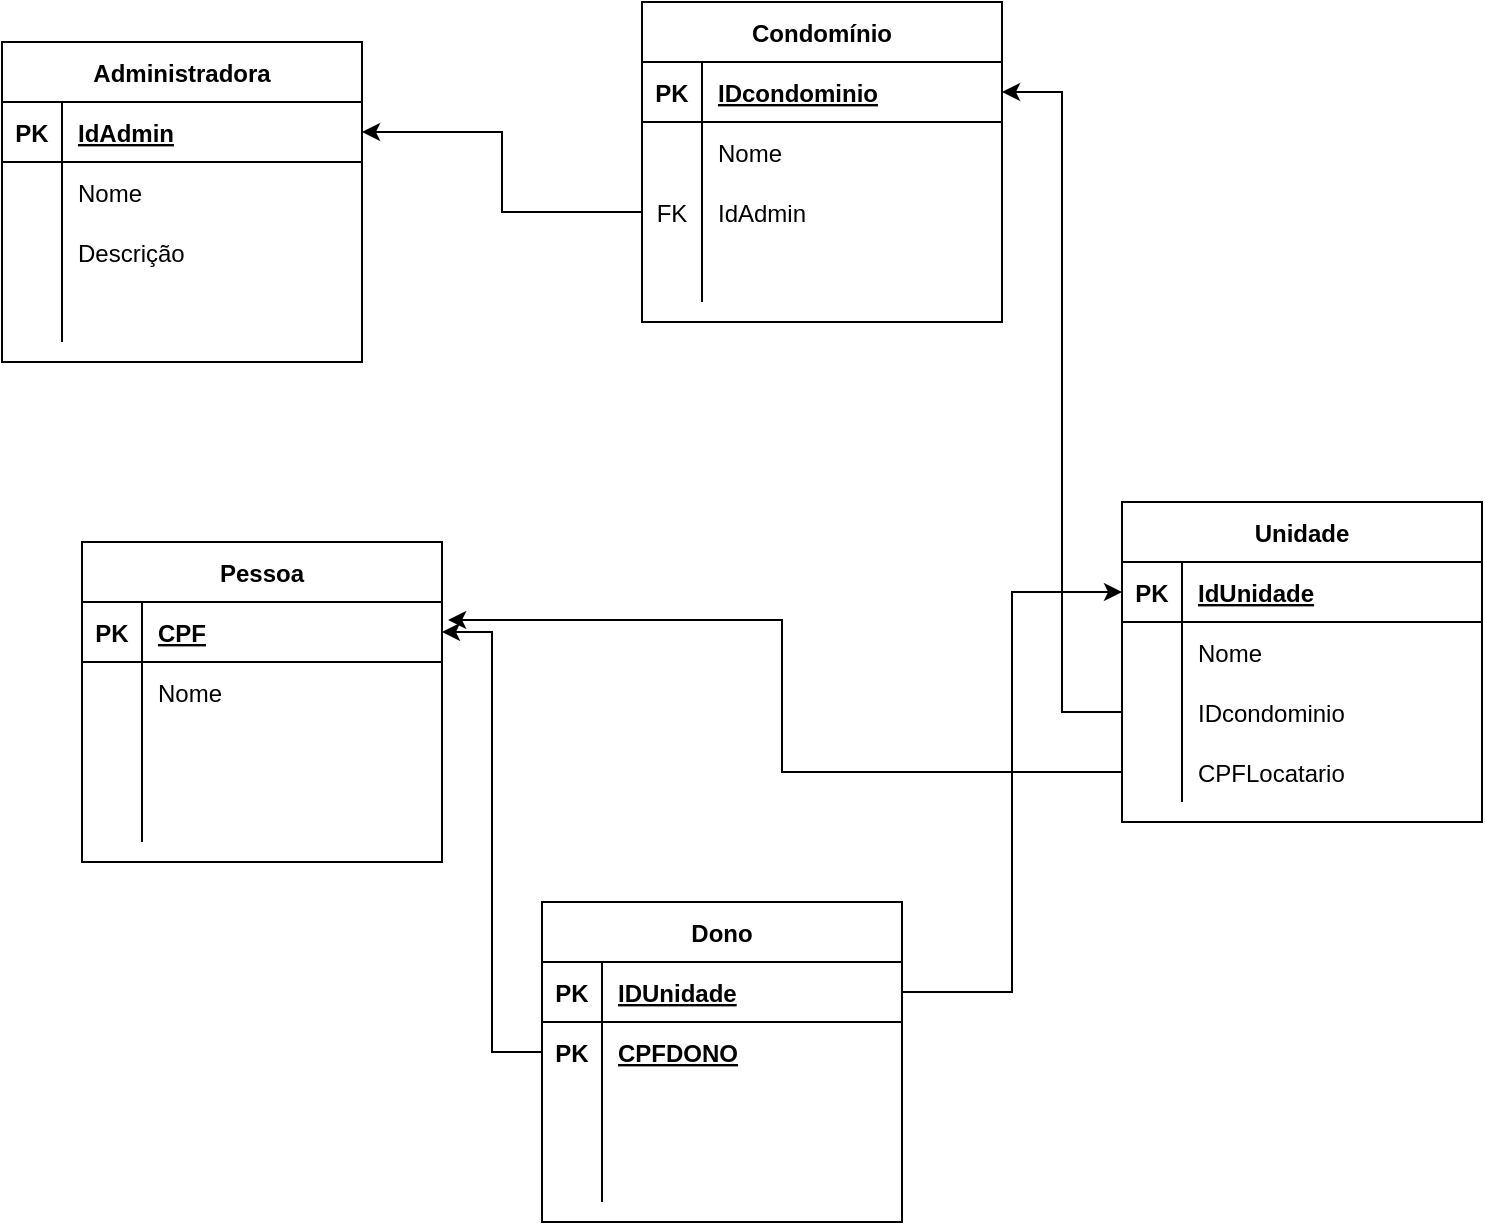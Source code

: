<mxfile version="14.4.4" type="github">
  <diagram id="SUy6hZQOZVlMQsiGEnH-" name="Page-1">
    <mxGraphModel dx="1026" dy="546" grid="1" gridSize="10" guides="1" tooltips="1" connect="1" arrows="1" fold="1" page="1" pageScale="1" pageWidth="850" pageHeight="1100" math="0" shadow="0">
      <root>
        <mxCell id="0" />
        <mxCell id="1" parent="0" />
        <mxCell id="L38ka3nKr1v1wqfH4XMU-5" value="Administradora" style="shape=table;startSize=30;container=1;collapsible=1;childLayout=tableLayout;fixedRows=1;rowLines=0;fontStyle=1;align=center;resizeLast=1;" vertex="1" parent="1">
          <mxGeometry x="50" y="40" width="180" height="160" as="geometry" />
        </mxCell>
        <mxCell id="L38ka3nKr1v1wqfH4XMU-6" value="" style="shape=partialRectangle;collapsible=0;dropTarget=0;pointerEvents=0;fillColor=none;top=0;left=0;bottom=1;right=0;points=[[0,0.5],[1,0.5]];portConstraint=eastwest;" vertex="1" parent="L38ka3nKr1v1wqfH4XMU-5">
          <mxGeometry y="30" width="180" height="30" as="geometry" />
        </mxCell>
        <mxCell id="L38ka3nKr1v1wqfH4XMU-7" value="PK" style="shape=partialRectangle;connectable=0;fillColor=none;top=0;left=0;bottom=0;right=0;fontStyle=1;overflow=hidden;" vertex="1" parent="L38ka3nKr1v1wqfH4XMU-6">
          <mxGeometry width="30" height="30" as="geometry" />
        </mxCell>
        <mxCell id="L38ka3nKr1v1wqfH4XMU-8" value="IdAdmin" style="shape=partialRectangle;connectable=0;fillColor=none;top=0;left=0;bottom=0;right=0;align=left;spacingLeft=6;fontStyle=5;overflow=hidden;" vertex="1" parent="L38ka3nKr1v1wqfH4XMU-6">
          <mxGeometry x="30" width="150" height="30" as="geometry" />
        </mxCell>
        <mxCell id="L38ka3nKr1v1wqfH4XMU-9" value="" style="shape=partialRectangle;collapsible=0;dropTarget=0;pointerEvents=0;fillColor=none;top=0;left=0;bottom=0;right=0;points=[[0,0.5],[1,0.5]];portConstraint=eastwest;" vertex="1" parent="L38ka3nKr1v1wqfH4XMU-5">
          <mxGeometry y="60" width="180" height="30" as="geometry" />
        </mxCell>
        <mxCell id="L38ka3nKr1v1wqfH4XMU-10" value="" style="shape=partialRectangle;connectable=0;fillColor=none;top=0;left=0;bottom=0;right=0;editable=1;overflow=hidden;" vertex="1" parent="L38ka3nKr1v1wqfH4XMU-9">
          <mxGeometry width="30" height="30" as="geometry" />
        </mxCell>
        <mxCell id="L38ka3nKr1v1wqfH4XMU-11" value="Nome" style="shape=partialRectangle;connectable=0;fillColor=none;top=0;left=0;bottom=0;right=0;align=left;spacingLeft=6;overflow=hidden;" vertex="1" parent="L38ka3nKr1v1wqfH4XMU-9">
          <mxGeometry x="30" width="150" height="30" as="geometry" />
        </mxCell>
        <mxCell id="L38ka3nKr1v1wqfH4XMU-12" value="" style="shape=partialRectangle;collapsible=0;dropTarget=0;pointerEvents=0;fillColor=none;top=0;left=0;bottom=0;right=0;points=[[0,0.5],[1,0.5]];portConstraint=eastwest;" vertex="1" parent="L38ka3nKr1v1wqfH4XMU-5">
          <mxGeometry y="90" width="180" height="30" as="geometry" />
        </mxCell>
        <mxCell id="L38ka3nKr1v1wqfH4XMU-13" value="" style="shape=partialRectangle;connectable=0;fillColor=none;top=0;left=0;bottom=0;right=0;editable=1;overflow=hidden;" vertex="1" parent="L38ka3nKr1v1wqfH4XMU-12">
          <mxGeometry width="30" height="30" as="geometry" />
        </mxCell>
        <mxCell id="L38ka3nKr1v1wqfH4XMU-14" value="Descrição" style="shape=partialRectangle;connectable=0;fillColor=none;top=0;left=0;bottom=0;right=0;align=left;spacingLeft=6;overflow=hidden;" vertex="1" parent="L38ka3nKr1v1wqfH4XMU-12">
          <mxGeometry x="30" width="150" height="30" as="geometry" />
        </mxCell>
        <mxCell id="L38ka3nKr1v1wqfH4XMU-15" value="" style="shape=partialRectangle;collapsible=0;dropTarget=0;pointerEvents=0;fillColor=none;top=0;left=0;bottom=0;right=0;points=[[0,0.5],[1,0.5]];portConstraint=eastwest;" vertex="1" parent="L38ka3nKr1v1wqfH4XMU-5">
          <mxGeometry y="120" width="180" height="30" as="geometry" />
        </mxCell>
        <mxCell id="L38ka3nKr1v1wqfH4XMU-16" value="" style="shape=partialRectangle;connectable=0;fillColor=none;top=0;left=0;bottom=0;right=0;editable=1;overflow=hidden;" vertex="1" parent="L38ka3nKr1v1wqfH4XMU-15">
          <mxGeometry width="30" height="30" as="geometry" />
        </mxCell>
        <mxCell id="L38ka3nKr1v1wqfH4XMU-17" value="" style="shape=partialRectangle;connectable=0;fillColor=none;top=0;left=0;bottom=0;right=0;align=left;spacingLeft=6;overflow=hidden;" vertex="1" parent="L38ka3nKr1v1wqfH4XMU-15">
          <mxGeometry x="30" width="150" height="30" as="geometry" />
        </mxCell>
        <mxCell id="L38ka3nKr1v1wqfH4XMU-18" value="Condomínio" style="shape=table;startSize=30;container=1;collapsible=1;childLayout=tableLayout;fixedRows=1;rowLines=0;fontStyle=1;align=center;resizeLast=1;" vertex="1" parent="1">
          <mxGeometry x="370" y="20" width="180" height="160" as="geometry" />
        </mxCell>
        <mxCell id="L38ka3nKr1v1wqfH4XMU-19" value="" style="shape=partialRectangle;collapsible=0;dropTarget=0;pointerEvents=0;fillColor=none;top=0;left=0;bottom=1;right=0;points=[[0,0.5],[1,0.5]];portConstraint=eastwest;" vertex="1" parent="L38ka3nKr1v1wqfH4XMU-18">
          <mxGeometry y="30" width="180" height="30" as="geometry" />
        </mxCell>
        <mxCell id="L38ka3nKr1v1wqfH4XMU-20" value="PK" style="shape=partialRectangle;connectable=0;fillColor=none;top=0;left=0;bottom=0;right=0;fontStyle=1;overflow=hidden;" vertex="1" parent="L38ka3nKr1v1wqfH4XMU-19">
          <mxGeometry width="30" height="30" as="geometry" />
        </mxCell>
        <mxCell id="L38ka3nKr1v1wqfH4XMU-21" value="IDcondominio" style="shape=partialRectangle;connectable=0;fillColor=none;top=0;left=0;bottom=0;right=0;align=left;spacingLeft=6;fontStyle=5;overflow=hidden;" vertex="1" parent="L38ka3nKr1v1wqfH4XMU-19">
          <mxGeometry x="30" width="150" height="30" as="geometry" />
        </mxCell>
        <mxCell id="L38ka3nKr1v1wqfH4XMU-22" value="" style="shape=partialRectangle;collapsible=0;dropTarget=0;pointerEvents=0;fillColor=none;top=0;left=0;bottom=0;right=0;points=[[0,0.5],[1,0.5]];portConstraint=eastwest;" vertex="1" parent="L38ka3nKr1v1wqfH4XMU-18">
          <mxGeometry y="60" width="180" height="30" as="geometry" />
        </mxCell>
        <mxCell id="L38ka3nKr1v1wqfH4XMU-23" value="" style="shape=partialRectangle;connectable=0;fillColor=none;top=0;left=0;bottom=0;right=0;editable=1;overflow=hidden;" vertex="1" parent="L38ka3nKr1v1wqfH4XMU-22">
          <mxGeometry width="30" height="30" as="geometry" />
        </mxCell>
        <mxCell id="L38ka3nKr1v1wqfH4XMU-24" value="Nome" style="shape=partialRectangle;connectable=0;fillColor=none;top=0;left=0;bottom=0;right=0;align=left;spacingLeft=6;overflow=hidden;" vertex="1" parent="L38ka3nKr1v1wqfH4XMU-22">
          <mxGeometry x="30" width="150" height="30" as="geometry" />
        </mxCell>
        <mxCell id="L38ka3nKr1v1wqfH4XMU-25" value="" style="shape=partialRectangle;collapsible=0;dropTarget=0;pointerEvents=0;fillColor=none;top=0;left=0;bottom=0;right=0;points=[[0,0.5],[1,0.5]];portConstraint=eastwest;" vertex="1" parent="L38ka3nKr1v1wqfH4XMU-18">
          <mxGeometry y="90" width="180" height="30" as="geometry" />
        </mxCell>
        <mxCell id="L38ka3nKr1v1wqfH4XMU-26" value="FK" style="shape=partialRectangle;connectable=0;fillColor=none;top=0;left=0;bottom=0;right=0;editable=1;overflow=hidden;" vertex="1" parent="L38ka3nKr1v1wqfH4XMU-25">
          <mxGeometry width="30" height="30" as="geometry" />
        </mxCell>
        <mxCell id="L38ka3nKr1v1wqfH4XMU-27" value="IdAdmin" style="shape=partialRectangle;connectable=0;fillColor=none;top=0;left=0;bottom=0;right=0;align=left;spacingLeft=6;overflow=hidden;" vertex="1" parent="L38ka3nKr1v1wqfH4XMU-25">
          <mxGeometry x="30" width="150" height="30" as="geometry" />
        </mxCell>
        <mxCell id="L38ka3nKr1v1wqfH4XMU-28" value="" style="shape=partialRectangle;collapsible=0;dropTarget=0;pointerEvents=0;fillColor=none;top=0;left=0;bottom=0;right=0;points=[[0,0.5],[1,0.5]];portConstraint=eastwest;" vertex="1" parent="L38ka3nKr1v1wqfH4XMU-18">
          <mxGeometry y="120" width="180" height="30" as="geometry" />
        </mxCell>
        <mxCell id="L38ka3nKr1v1wqfH4XMU-29" value="" style="shape=partialRectangle;connectable=0;fillColor=none;top=0;left=0;bottom=0;right=0;editable=1;overflow=hidden;" vertex="1" parent="L38ka3nKr1v1wqfH4XMU-28">
          <mxGeometry width="30" height="30" as="geometry" />
        </mxCell>
        <mxCell id="L38ka3nKr1v1wqfH4XMU-30" value="" style="shape=partialRectangle;connectable=0;fillColor=none;top=0;left=0;bottom=0;right=0;align=left;spacingLeft=6;overflow=hidden;" vertex="1" parent="L38ka3nKr1v1wqfH4XMU-28">
          <mxGeometry x="30" width="150" height="30" as="geometry" />
        </mxCell>
        <mxCell id="L38ka3nKr1v1wqfH4XMU-31" value="Unidade" style="shape=table;startSize=30;container=1;collapsible=1;childLayout=tableLayout;fixedRows=1;rowLines=0;fontStyle=1;align=center;resizeLast=1;" vertex="1" parent="1">
          <mxGeometry x="610" y="270" width="180" height="160" as="geometry" />
        </mxCell>
        <mxCell id="L38ka3nKr1v1wqfH4XMU-32" value="" style="shape=partialRectangle;collapsible=0;dropTarget=0;pointerEvents=0;fillColor=none;top=0;left=0;bottom=1;right=0;points=[[0,0.5],[1,0.5]];portConstraint=eastwest;" vertex="1" parent="L38ka3nKr1v1wqfH4XMU-31">
          <mxGeometry y="30" width="180" height="30" as="geometry" />
        </mxCell>
        <mxCell id="L38ka3nKr1v1wqfH4XMU-33" value="PK" style="shape=partialRectangle;connectable=0;fillColor=none;top=0;left=0;bottom=0;right=0;fontStyle=1;overflow=hidden;" vertex="1" parent="L38ka3nKr1v1wqfH4XMU-32">
          <mxGeometry width="30" height="30" as="geometry" />
        </mxCell>
        <mxCell id="L38ka3nKr1v1wqfH4XMU-34" value="IdUnidade" style="shape=partialRectangle;connectable=0;fillColor=none;top=0;left=0;bottom=0;right=0;align=left;spacingLeft=6;fontStyle=5;overflow=hidden;" vertex="1" parent="L38ka3nKr1v1wqfH4XMU-32">
          <mxGeometry x="30" width="150" height="30" as="geometry" />
        </mxCell>
        <mxCell id="L38ka3nKr1v1wqfH4XMU-35" value="" style="shape=partialRectangle;collapsible=0;dropTarget=0;pointerEvents=0;fillColor=none;top=0;left=0;bottom=0;right=0;points=[[0,0.5],[1,0.5]];portConstraint=eastwest;" vertex="1" parent="L38ka3nKr1v1wqfH4XMU-31">
          <mxGeometry y="60" width="180" height="30" as="geometry" />
        </mxCell>
        <mxCell id="L38ka3nKr1v1wqfH4XMU-36" value="" style="shape=partialRectangle;connectable=0;fillColor=none;top=0;left=0;bottom=0;right=0;editable=1;overflow=hidden;" vertex="1" parent="L38ka3nKr1v1wqfH4XMU-35">
          <mxGeometry width="30" height="30" as="geometry" />
        </mxCell>
        <mxCell id="L38ka3nKr1v1wqfH4XMU-37" value="Nome" style="shape=partialRectangle;connectable=0;fillColor=none;top=0;left=0;bottom=0;right=0;align=left;spacingLeft=6;overflow=hidden;" vertex="1" parent="L38ka3nKr1v1wqfH4XMU-35">
          <mxGeometry x="30" width="150" height="30" as="geometry" />
        </mxCell>
        <mxCell id="L38ka3nKr1v1wqfH4XMU-38" value="" style="shape=partialRectangle;collapsible=0;dropTarget=0;pointerEvents=0;fillColor=none;top=0;left=0;bottom=0;right=0;points=[[0,0.5],[1,0.5]];portConstraint=eastwest;" vertex="1" parent="L38ka3nKr1v1wqfH4XMU-31">
          <mxGeometry y="90" width="180" height="30" as="geometry" />
        </mxCell>
        <mxCell id="L38ka3nKr1v1wqfH4XMU-39" value="" style="shape=partialRectangle;connectable=0;fillColor=none;top=0;left=0;bottom=0;right=0;editable=1;overflow=hidden;" vertex="1" parent="L38ka3nKr1v1wqfH4XMU-38">
          <mxGeometry width="30" height="30" as="geometry" />
        </mxCell>
        <mxCell id="L38ka3nKr1v1wqfH4XMU-40" value="IDcondominio" style="shape=partialRectangle;connectable=0;fillColor=none;top=0;left=0;bottom=0;right=0;align=left;spacingLeft=6;overflow=hidden;" vertex="1" parent="L38ka3nKr1v1wqfH4XMU-38">
          <mxGeometry x="30" width="150" height="30" as="geometry" />
        </mxCell>
        <mxCell id="L38ka3nKr1v1wqfH4XMU-41" value="" style="shape=partialRectangle;collapsible=0;dropTarget=0;pointerEvents=0;fillColor=none;top=0;left=0;bottom=0;right=0;points=[[0,0.5],[1,0.5]];portConstraint=eastwest;" vertex="1" parent="L38ka3nKr1v1wqfH4XMU-31">
          <mxGeometry y="120" width="180" height="30" as="geometry" />
        </mxCell>
        <mxCell id="L38ka3nKr1v1wqfH4XMU-42" value="" style="shape=partialRectangle;connectable=0;fillColor=none;top=0;left=0;bottom=0;right=0;editable=1;overflow=hidden;" vertex="1" parent="L38ka3nKr1v1wqfH4XMU-41">
          <mxGeometry width="30" height="30" as="geometry" />
        </mxCell>
        <mxCell id="L38ka3nKr1v1wqfH4XMU-43" value="CPFLocatario" style="shape=partialRectangle;connectable=0;fillColor=none;top=0;left=0;bottom=0;right=0;align=left;spacingLeft=6;overflow=hidden;" vertex="1" parent="L38ka3nKr1v1wqfH4XMU-41">
          <mxGeometry x="30" width="150" height="30" as="geometry" />
        </mxCell>
        <mxCell id="L38ka3nKr1v1wqfH4XMU-45" style="edgeStyle=orthogonalEdgeStyle;rounded=0;orthogonalLoop=1;jettySize=auto;html=1;exitX=0;exitY=0.5;exitDx=0;exitDy=0;entryX=1;entryY=0.5;entryDx=0;entryDy=0;" edge="1" parent="1" source="L38ka3nKr1v1wqfH4XMU-25" target="L38ka3nKr1v1wqfH4XMU-6">
          <mxGeometry relative="1" as="geometry" />
        </mxCell>
        <mxCell id="L38ka3nKr1v1wqfH4XMU-46" value="Pessoa" style="shape=table;startSize=30;container=1;collapsible=1;childLayout=tableLayout;fixedRows=1;rowLines=0;fontStyle=1;align=center;resizeLast=1;" vertex="1" parent="1">
          <mxGeometry x="90" y="290" width="180" height="160" as="geometry" />
        </mxCell>
        <mxCell id="L38ka3nKr1v1wqfH4XMU-47" value="" style="shape=partialRectangle;collapsible=0;dropTarget=0;pointerEvents=0;fillColor=none;top=0;left=0;bottom=1;right=0;points=[[0,0.5],[1,0.5]];portConstraint=eastwest;" vertex="1" parent="L38ka3nKr1v1wqfH4XMU-46">
          <mxGeometry y="30" width="180" height="30" as="geometry" />
        </mxCell>
        <mxCell id="L38ka3nKr1v1wqfH4XMU-48" value="PK" style="shape=partialRectangle;connectable=0;fillColor=none;top=0;left=0;bottom=0;right=0;fontStyle=1;overflow=hidden;" vertex="1" parent="L38ka3nKr1v1wqfH4XMU-47">
          <mxGeometry width="30" height="30" as="geometry" />
        </mxCell>
        <mxCell id="L38ka3nKr1v1wqfH4XMU-49" value="CPF" style="shape=partialRectangle;connectable=0;fillColor=none;top=0;left=0;bottom=0;right=0;align=left;spacingLeft=6;fontStyle=5;overflow=hidden;" vertex="1" parent="L38ka3nKr1v1wqfH4XMU-47">
          <mxGeometry x="30" width="150" height="30" as="geometry" />
        </mxCell>
        <mxCell id="L38ka3nKr1v1wqfH4XMU-50" value="" style="shape=partialRectangle;collapsible=0;dropTarget=0;pointerEvents=0;fillColor=none;top=0;left=0;bottom=0;right=0;points=[[0,0.5],[1,0.5]];portConstraint=eastwest;" vertex="1" parent="L38ka3nKr1v1wqfH4XMU-46">
          <mxGeometry y="60" width="180" height="30" as="geometry" />
        </mxCell>
        <mxCell id="L38ka3nKr1v1wqfH4XMU-51" value="" style="shape=partialRectangle;connectable=0;fillColor=none;top=0;left=0;bottom=0;right=0;editable=1;overflow=hidden;" vertex="1" parent="L38ka3nKr1v1wqfH4XMU-50">
          <mxGeometry width="30" height="30" as="geometry" />
        </mxCell>
        <mxCell id="L38ka3nKr1v1wqfH4XMU-52" value="Nome" style="shape=partialRectangle;connectable=0;fillColor=none;top=0;left=0;bottom=0;right=0;align=left;spacingLeft=6;overflow=hidden;" vertex="1" parent="L38ka3nKr1v1wqfH4XMU-50">
          <mxGeometry x="30" width="150" height="30" as="geometry" />
        </mxCell>
        <mxCell id="L38ka3nKr1v1wqfH4XMU-53" value="" style="shape=partialRectangle;collapsible=0;dropTarget=0;pointerEvents=0;fillColor=none;top=0;left=0;bottom=0;right=0;points=[[0,0.5],[1,0.5]];portConstraint=eastwest;" vertex="1" parent="L38ka3nKr1v1wqfH4XMU-46">
          <mxGeometry y="90" width="180" height="30" as="geometry" />
        </mxCell>
        <mxCell id="L38ka3nKr1v1wqfH4XMU-54" value="" style="shape=partialRectangle;connectable=0;fillColor=none;top=0;left=0;bottom=0;right=0;editable=1;overflow=hidden;" vertex="1" parent="L38ka3nKr1v1wqfH4XMU-53">
          <mxGeometry width="30" height="30" as="geometry" />
        </mxCell>
        <mxCell id="L38ka3nKr1v1wqfH4XMU-55" value="" style="shape=partialRectangle;connectable=0;fillColor=none;top=0;left=0;bottom=0;right=0;align=left;spacingLeft=6;overflow=hidden;" vertex="1" parent="L38ka3nKr1v1wqfH4XMU-53">
          <mxGeometry x="30" width="150" height="30" as="geometry" />
        </mxCell>
        <mxCell id="L38ka3nKr1v1wqfH4XMU-56" value="" style="shape=partialRectangle;collapsible=0;dropTarget=0;pointerEvents=0;fillColor=none;top=0;left=0;bottom=0;right=0;points=[[0,0.5],[1,0.5]];portConstraint=eastwest;" vertex="1" parent="L38ka3nKr1v1wqfH4XMU-46">
          <mxGeometry y="120" width="180" height="30" as="geometry" />
        </mxCell>
        <mxCell id="L38ka3nKr1v1wqfH4XMU-57" value="" style="shape=partialRectangle;connectable=0;fillColor=none;top=0;left=0;bottom=0;right=0;editable=1;overflow=hidden;" vertex="1" parent="L38ka3nKr1v1wqfH4XMU-56">
          <mxGeometry width="30" height="30" as="geometry" />
        </mxCell>
        <mxCell id="L38ka3nKr1v1wqfH4XMU-58" value="" style="shape=partialRectangle;connectable=0;fillColor=none;top=0;left=0;bottom=0;right=0;align=left;spacingLeft=6;overflow=hidden;" vertex="1" parent="L38ka3nKr1v1wqfH4XMU-56">
          <mxGeometry x="30" width="150" height="30" as="geometry" />
        </mxCell>
        <mxCell id="L38ka3nKr1v1wqfH4XMU-60" style="edgeStyle=orthogonalEdgeStyle;rounded=0;orthogonalLoop=1;jettySize=auto;html=1;exitX=0;exitY=0.5;exitDx=0;exitDy=0;entryX=1;entryY=0.5;entryDx=0;entryDy=0;" edge="1" parent="1" source="L38ka3nKr1v1wqfH4XMU-38" target="L38ka3nKr1v1wqfH4XMU-19">
          <mxGeometry relative="1" as="geometry" />
        </mxCell>
        <mxCell id="L38ka3nKr1v1wqfH4XMU-61" style="edgeStyle=orthogonalEdgeStyle;rounded=0;orthogonalLoop=1;jettySize=auto;html=1;exitX=0;exitY=0.5;exitDx=0;exitDy=0;entryX=1.017;entryY=0.3;entryDx=0;entryDy=0;entryPerimeter=0;" edge="1" parent="1" source="L38ka3nKr1v1wqfH4XMU-41" target="L38ka3nKr1v1wqfH4XMU-47">
          <mxGeometry relative="1" as="geometry" />
        </mxCell>
        <mxCell id="L38ka3nKr1v1wqfH4XMU-62" value="Dono" style="shape=table;startSize=30;container=1;collapsible=1;childLayout=tableLayout;fixedRows=1;rowLines=0;fontStyle=1;align=center;resizeLast=1;" vertex="1" parent="1">
          <mxGeometry x="320" y="470" width="180" height="160" as="geometry" />
        </mxCell>
        <mxCell id="L38ka3nKr1v1wqfH4XMU-63" value="" style="shape=partialRectangle;collapsible=0;dropTarget=0;pointerEvents=0;fillColor=none;top=0;left=0;bottom=1;right=0;points=[[0,0.5],[1,0.5]];portConstraint=eastwest;" vertex="1" parent="L38ka3nKr1v1wqfH4XMU-62">
          <mxGeometry y="30" width="180" height="30" as="geometry" />
        </mxCell>
        <mxCell id="L38ka3nKr1v1wqfH4XMU-64" value="PK" style="shape=partialRectangle;connectable=0;fillColor=none;top=0;left=0;bottom=0;right=0;fontStyle=1;overflow=hidden;" vertex="1" parent="L38ka3nKr1v1wqfH4XMU-63">
          <mxGeometry width="30" height="30" as="geometry" />
        </mxCell>
        <mxCell id="L38ka3nKr1v1wqfH4XMU-65" value="IDUnidade" style="shape=partialRectangle;connectable=0;fillColor=none;top=0;left=0;bottom=0;right=0;align=left;spacingLeft=6;fontStyle=5;overflow=hidden;" vertex="1" parent="L38ka3nKr1v1wqfH4XMU-63">
          <mxGeometry x="30" width="150" height="30" as="geometry" />
        </mxCell>
        <mxCell id="L38ka3nKr1v1wqfH4XMU-66" value="" style="shape=partialRectangle;collapsible=0;dropTarget=0;pointerEvents=0;fillColor=none;top=0;left=0;bottom=0;right=0;points=[[0,0.5],[1,0.5]];portConstraint=eastwest;" vertex="1" parent="L38ka3nKr1v1wqfH4XMU-62">
          <mxGeometry y="60" width="180" height="30" as="geometry" />
        </mxCell>
        <mxCell id="L38ka3nKr1v1wqfH4XMU-67" value="PK" style="shape=partialRectangle;connectable=0;fillColor=none;top=0;left=0;bottom=0;right=0;editable=1;overflow=hidden;fontStyle=1" vertex="1" parent="L38ka3nKr1v1wqfH4XMU-66">
          <mxGeometry width="30" height="30" as="geometry" />
        </mxCell>
        <mxCell id="L38ka3nKr1v1wqfH4XMU-68" value="CPFDONO" style="shape=partialRectangle;connectable=0;fillColor=none;top=0;left=0;bottom=0;right=0;align=left;spacingLeft=6;overflow=hidden;fontStyle=5" vertex="1" parent="L38ka3nKr1v1wqfH4XMU-66">
          <mxGeometry x="30" width="150" height="30" as="geometry" />
        </mxCell>
        <mxCell id="L38ka3nKr1v1wqfH4XMU-69" value="" style="shape=partialRectangle;collapsible=0;dropTarget=0;pointerEvents=0;fillColor=none;top=0;left=0;bottom=0;right=0;points=[[0,0.5],[1,0.5]];portConstraint=eastwest;" vertex="1" parent="L38ka3nKr1v1wqfH4XMU-62">
          <mxGeometry y="90" width="180" height="30" as="geometry" />
        </mxCell>
        <mxCell id="L38ka3nKr1v1wqfH4XMU-70" value="" style="shape=partialRectangle;connectable=0;fillColor=none;top=0;left=0;bottom=0;right=0;editable=1;overflow=hidden;" vertex="1" parent="L38ka3nKr1v1wqfH4XMU-69">
          <mxGeometry width="30" height="30" as="geometry" />
        </mxCell>
        <mxCell id="L38ka3nKr1v1wqfH4XMU-71" value="" style="shape=partialRectangle;connectable=0;fillColor=none;top=0;left=0;bottom=0;right=0;align=left;spacingLeft=6;overflow=hidden;" vertex="1" parent="L38ka3nKr1v1wqfH4XMU-69">
          <mxGeometry x="30" width="150" height="30" as="geometry" />
        </mxCell>
        <mxCell id="L38ka3nKr1v1wqfH4XMU-72" value="" style="shape=partialRectangle;collapsible=0;dropTarget=0;pointerEvents=0;fillColor=none;top=0;left=0;bottom=0;right=0;points=[[0,0.5],[1,0.5]];portConstraint=eastwest;" vertex="1" parent="L38ka3nKr1v1wqfH4XMU-62">
          <mxGeometry y="120" width="180" height="30" as="geometry" />
        </mxCell>
        <mxCell id="L38ka3nKr1v1wqfH4XMU-73" value="" style="shape=partialRectangle;connectable=0;fillColor=none;top=0;left=0;bottom=0;right=0;editable=1;overflow=hidden;" vertex="1" parent="L38ka3nKr1v1wqfH4XMU-72">
          <mxGeometry width="30" height="30" as="geometry" />
        </mxCell>
        <mxCell id="L38ka3nKr1v1wqfH4XMU-74" value="" style="shape=partialRectangle;connectable=0;fillColor=none;top=0;left=0;bottom=0;right=0;align=left;spacingLeft=6;overflow=hidden;" vertex="1" parent="L38ka3nKr1v1wqfH4XMU-72">
          <mxGeometry x="30" width="150" height="30" as="geometry" />
        </mxCell>
        <mxCell id="L38ka3nKr1v1wqfH4XMU-76" style="edgeStyle=orthogonalEdgeStyle;rounded=0;orthogonalLoop=1;jettySize=auto;html=1;exitX=1;exitY=0.5;exitDx=0;exitDy=0;entryX=0;entryY=0.5;entryDx=0;entryDy=0;" edge="1" parent="1" source="L38ka3nKr1v1wqfH4XMU-63" target="L38ka3nKr1v1wqfH4XMU-32">
          <mxGeometry relative="1" as="geometry" />
        </mxCell>
        <mxCell id="L38ka3nKr1v1wqfH4XMU-77" style="edgeStyle=orthogonalEdgeStyle;rounded=0;orthogonalLoop=1;jettySize=auto;html=1;exitX=0;exitY=0.5;exitDx=0;exitDy=0;entryX=1;entryY=0.5;entryDx=0;entryDy=0;" edge="1" parent="1" source="L38ka3nKr1v1wqfH4XMU-66" target="L38ka3nKr1v1wqfH4XMU-47">
          <mxGeometry relative="1" as="geometry" />
        </mxCell>
      </root>
    </mxGraphModel>
  </diagram>
</mxfile>
